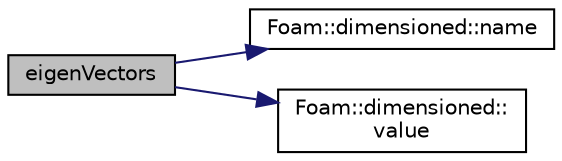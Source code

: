 digraph "eigenVectors"
{
  bgcolor="transparent";
  edge [fontname="Helvetica",fontsize="10",labelfontname="Helvetica",labelfontsize="10"];
  node [fontname="Helvetica",fontsize="10",shape=record];
  rankdir="LR";
  Node44963 [label="eigenVectors",height=0.2,width=0.4,color="black", fillcolor="grey75", style="filled", fontcolor="black"];
  Node44963 -> Node44964 [color="midnightblue",fontsize="10",style="solid",fontname="Helvetica"];
  Node44964 [label="Foam::dimensioned::name",height=0.2,width=0.4,color="black",URL="$a27473.html#ade4113569ef0db70665fded275a5e38e",tooltip="Return const reference to name. "];
  Node44963 -> Node44965 [color="midnightblue",fontsize="10",style="solid",fontname="Helvetica"];
  Node44965 [label="Foam::dimensioned::\lvalue",height=0.2,width=0.4,color="black",URL="$a27473.html#a7948200a26c85fc3a83ffa510a91d668",tooltip="Return const reference to value. "];
}

